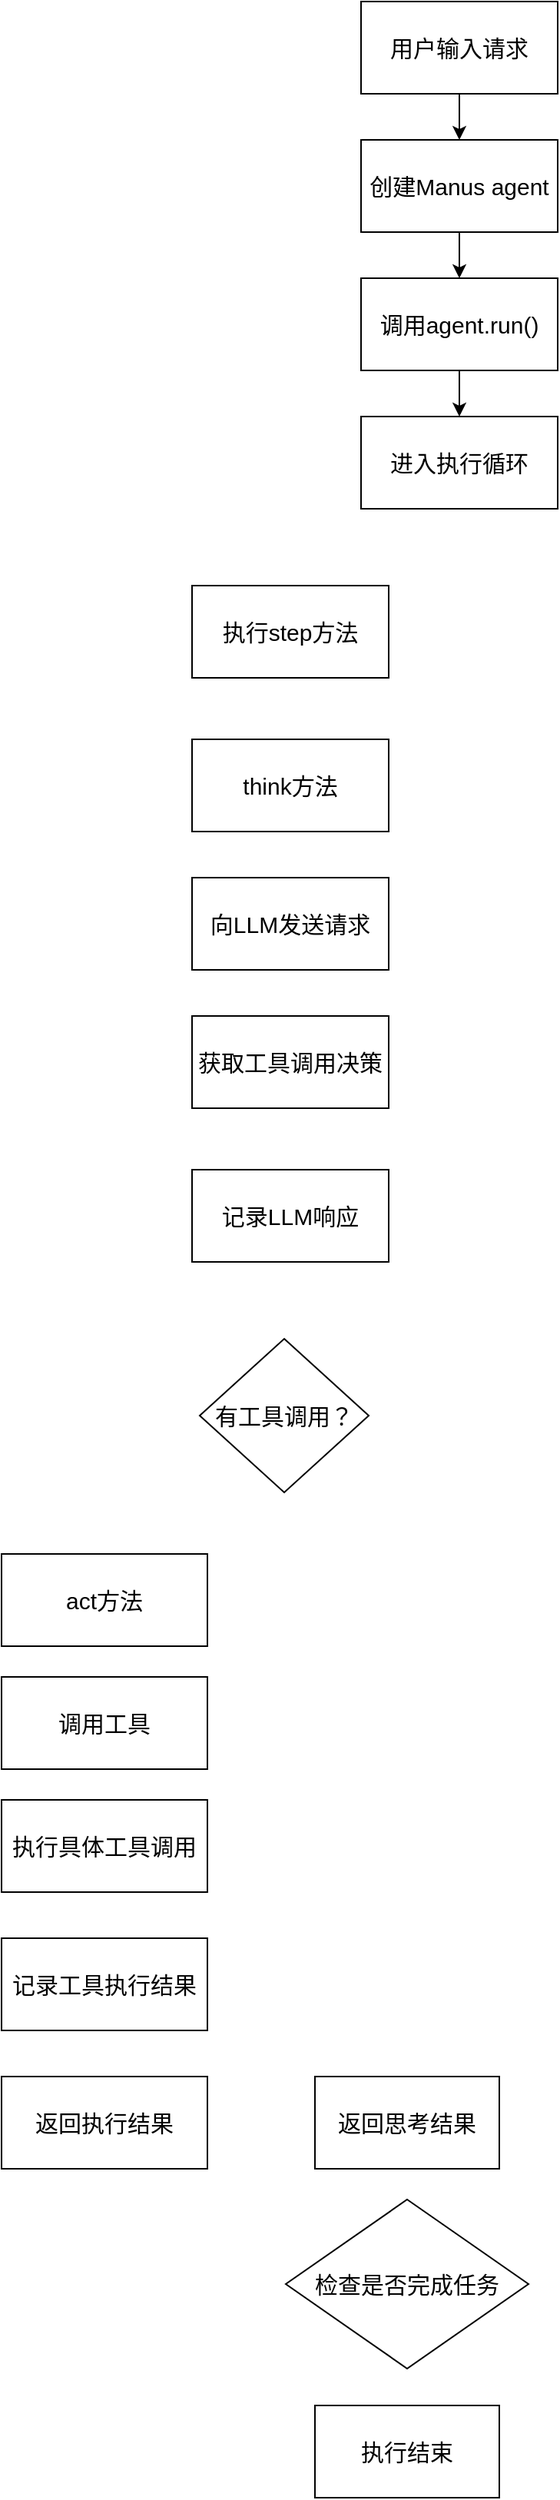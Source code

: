 <mxfile version="27.0.3">
  <diagram name="第 1 页" id="XrAzQeYm1N9VuY8X3JVy">
    <mxGraphModel dx="978" dy="519" grid="1" gridSize="10" guides="1" tooltips="1" connect="1" arrows="1" fold="1" page="1" pageScale="1" pageWidth="827" pageHeight="1169" math="0" shadow="0">
      <root>
        <mxCell id="0" />
        <mxCell id="1" parent="0" />
        <mxCell id="NaGLtLPMVxLZHlq2lp-Q-20" style="edgeStyle=orthogonalEdgeStyle;rounded=0;orthogonalLoop=1;jettySize=auto;html=1;" edge="1" parent="1" source="NaGLtLPMVxLZHlq2lp-Q-1" target="NaGLtLPMVxLZHlq2lp-Q-2">
          <mxGeometry relative="1" as="geometry" />
        </mxCell>
        <mxCell id="NaGLtLPMVxLZHlq2lp-Q-1" value="用户输入请求" style="rounded=0;whiteSpace=wrap;html=1;fontSize=15;" vertex="1" parent="1">
          <mxGeometry x="340" y="130" width="128" height="60" as="geometry" />
        </mxCell>
        <mxCell id="NaGLtLPMVxLZHlq2lp-Q-21" style="edgeStyle=orthogonalEdgeStyle;rounded=0;orthogonalLoop=1;jettySize=auto;html=1;" edge="1" parent="1" source="NaGLtLPMVxLZHlq2lp-Q-2" target="NaGLtLPMVxLZHlq2lp-Q-3">
          <mxGeometry relative="1" as="geometry" />
        </mxCell>
        <mxCell id="NaGLtLPMVxLZHlq2lp-Q-2" value="创建Manus agent" style="rounded=0;whiteSpace=wrap;html=1;fontSize=15;" vertex="1" parent="1">
          <mxGeometry x="340" y="220" width="128" height="60" as="geometry" />
        </mxCell>
        <mxCell id="NaGLtLPMVxLZHlq2lp-Q-22" style="edgeStyle=orthogonalEdgeStyle;rounded=0;orthogonalLoop=1;jettySize=auto;html=1;" edge="1" parent="1" source="NaGLtLPMVxLZHlq2lp-Q-3" target="NaGLtLPMVxLZHlq2lp-Q-4">
          <mxGeometry relative="1" as="geometry" />
        </mxCell>
        <mxCell id="NaGLtLPMVxLZHlq2lp-Q-3" value="调用agent.run()" style="rounded=0;whiteSpace=wrap;html=1;fontSize=15;" vertex="1" parent="1">
          <mxGeometry x="340" y="310" width="128" height="60" as="geometry" />
        </mxCell>
        <mxCell id="NaGLtLPMVxLZHlq2lp-Q-4" value="进入执行循环" style="rounded=0;whiteSpace=wrap;html=1;fontSize=15;" vertex="1" parent="1">
          <mxGeometry x="340" y="400" width="128" height="60" as="geometry" />
        </mxCell>
        <mxCell id="NaGLtLPMVxLZHlq2lp-Q-5" value="执行step方法" style="rounded=0;whiteSpace=wrap;html=1;fontSize=15;" vertex="1" parent="1">
          <mxGeometry x="230" y="510" width="128" height="60" as="geometry" />
        </mxCell>
        <mxCell id="NaGLtLPMVxLZHlq2lp-Q-6" value="think方法" style="rounded=0;whiteSpace=wrap;html=1;fontSize=15;" vertex="1" parent="1">
          <mxGeometry x="230" y="610" width="128" height="60" as="geometry" />
        </mxCell>
        <mxCell id="NaGLtLPMVxLZHlq2lp-Q-7" value="向LLM发送请求" style="rounded=0;whiteSpace=wrap;html=1;fontSize=15;" vertex="1" parent="1">
          <mxGeometry x="230" y="700" width="128" height="60" as="geometry" />
        </mxCell>
        <mxCell id="NaGLtLPMVxLZHlq2lp-Q-8" value="获取工具调用决策" style="rounded=0;whiteSpace=wrap;html=1;fontSize=15;" vertex="1" parent="1">
          <mxGeometry x="230" y="790" width="128" height="60" as="geometry" />
        </mxCell>
        <mxCell id="NaGLtLPMVxLZHlq2lp-Q-9" value="记录LLM响应" style="rounded=0;whiteSpace=wrap;html=1;fontSize=15;" vertex="1" parent="1">
          <mxGeometry x="230" y="890" width="128" height="60" as="geometry" />
        </mxCell>
        <mxCell id="NaGLtLPMVxLZHlq2lp-Q-10" value="有工具调用？" style="rhombus;whiteSpace=wrap;html=1;fontSize=15;" vertex="1" parent="1">
          <mxGeometry x="235" y="1000" width="110" height="100" as="geometry" />
        </mxCell>
        <mxCell id="NaGLtLPMVxLZHlq2lp-Q-11" value="act方法" style="rounded=0;whiteSpace=wrap;html=1;fontSize=15;" vertex="1" parent="1">
          <mxGeometry x="106" y="1140" width="134" height="60" as="geometry" />
        </mxCell>
        <mxCell id="NaGLtLPMVxLZHlq2lp-Q-12" value="调用工具" style="rounded=0;whiteSpace=wrap;html=1;fontSize=15;" vertex="1" parent="1">
          <mxGeometry x="106" y="1220" width="134" height="60" as="geometry" />
        </mxCell>
        <mxCell id="NaGLtLPMVxLZHlq2lp-Q-13" value="执行具体工具调用" style="rounded=0;whiteSpace=wrap;html=1;fontSize=15;" vertex="1" parent="1">
          <mxGeometry x="106" y="1300" width="134" height="60" as="geometry" />
        </mxCell>
        <mxCell id="NaGLtLPMVxLZHlq2lp-Q-14" value="记录工具执行结果" style="rounded=0;whiteSpace=wrap;html=1;fontSize=15;" vertex="1" parent="1">
          <mxGeometry x="106" y="1390" width="134" height="60" as="geometry" />
        </mxCell>
        <mxCell id="NaGLtLPMVxLZHlq2lp-Q-15" value="返回执行结果" style="rounded=0;whiteSpace=wrap;html=1;fontSize=15;" vertex="1" parent="1">
          <mxGeometry x="106" y="1480" width="134" height="60" as="geometry" />
        </mxCell>
        <mxCell id="NaGLtLPMVxLZHlq2lp-Q-16" value="返回思考结果" style="rounded=0;whiteSpace=wrap;html=1;fontSize=15;" vertex="1" parent="1">
          <mxGeometry x="310" y="1480" width="120" height="60" as="geometry" />
        </mxCell>
        <mxCell id="NaGLtLPMVxLZHlq2lp-Q-18" value="检查是否完成任务" style="rhombus;whiteSpace=wrap;html=1;fontSize=15;" vertex="1" parent="1">
          <mxGeometry x="291" y="1560" width="158" height="110" as="geometry" />
        </mxCell>
        <mxCell id="NaGLtLPMVxLZHlq2lp-Q-19" value="执行结束" style="rounded=0;whiteSpace=wrap;html=1;fontSize=15;" vertex="1" parent="1">
          <mxGeometry x="310" y="1694" width="120" height="60" as="geometry" />
        </mxCell>
      </root>
    </mxGraphModel>
  </diagram>
</mxfile>
